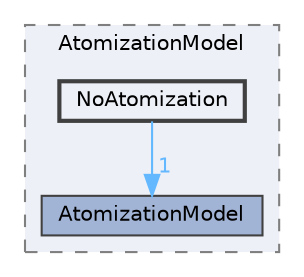 digraph "src/lagrangian/spray/submodels/AtomizationModel/NoAtomization"
{
 // LATEX_PDF_SIZE
  bgcolor="transparent";
  edge [fontname=Helvetica,fontsize=10,labelfontname=Helvetica,labelfontsize=10];
  node [fontname=Helvetica,fontsize=10,shape=box,height=0.2,width=0.4];
  compound=true
  subgraph clusterdir_c04aec180e0de933cb1ce0e040f1f431 {
    graph [ bgcolor="#edf0f7", pencolor="grey50", label="AtomizationModel", fontname=Helvetica,fontsize=10 style="filled,dashed", URL="dir_c04aec180e0de933cb1ce0e040f1f431.html",tooltip=""]
  dir_c5140c70a0de325936e2f0836d17f5d3 [label="AtomizationModel", fillcolor="#a2b4d6", color="grey25", style="filled", URL="dir_c5140c70a0de325936e2f0836d17f5d3.html",tooltip=""];
  dir_aae326796e4de325bee85f9c1a610e88 [label="NoAtomization", fillcolor="#edf0f7", color="grey25", style="filled,bold", URL="dir_aae326796e4de325bee85f9c1a610e88.html",tooltip=""];
  }
  dir_aae326796e4de325bee85f9c1a610e88->dir_c5140c70a0de325936e2f0836d17f5d3 [headlabel="1", labeldistance=1.5 headhref="dir_002532_000163.html" href="dir_002532_000163.html" color="steelblue1" fontcolor="steelblue1"];
}
